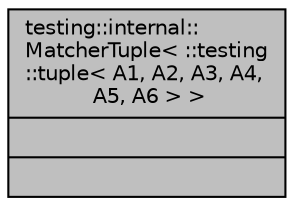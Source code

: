 digraph "testing::internal::MatcherTuple&lt; ::testing::tuple&lt; A1, A2, A3, A4, A5, A6 &gt; &gt;"
{
  edge [fontname="Helvetica",fontsize="10",labelfontname="Helvetica",labelfontsize="10"];
  node [fontname="Helvetica",fontsize="10",shape=record];
  Node1 [label="{testing::internal::\lMatcherTuple\< ::testing\l::tuple\< A1, A2, A3, A4,\l A5, A6 \> \>\n||}",height=0.2,width=0.4,color="black", fillcolor="grey75", style="filled", fontcolor="black"];
}
